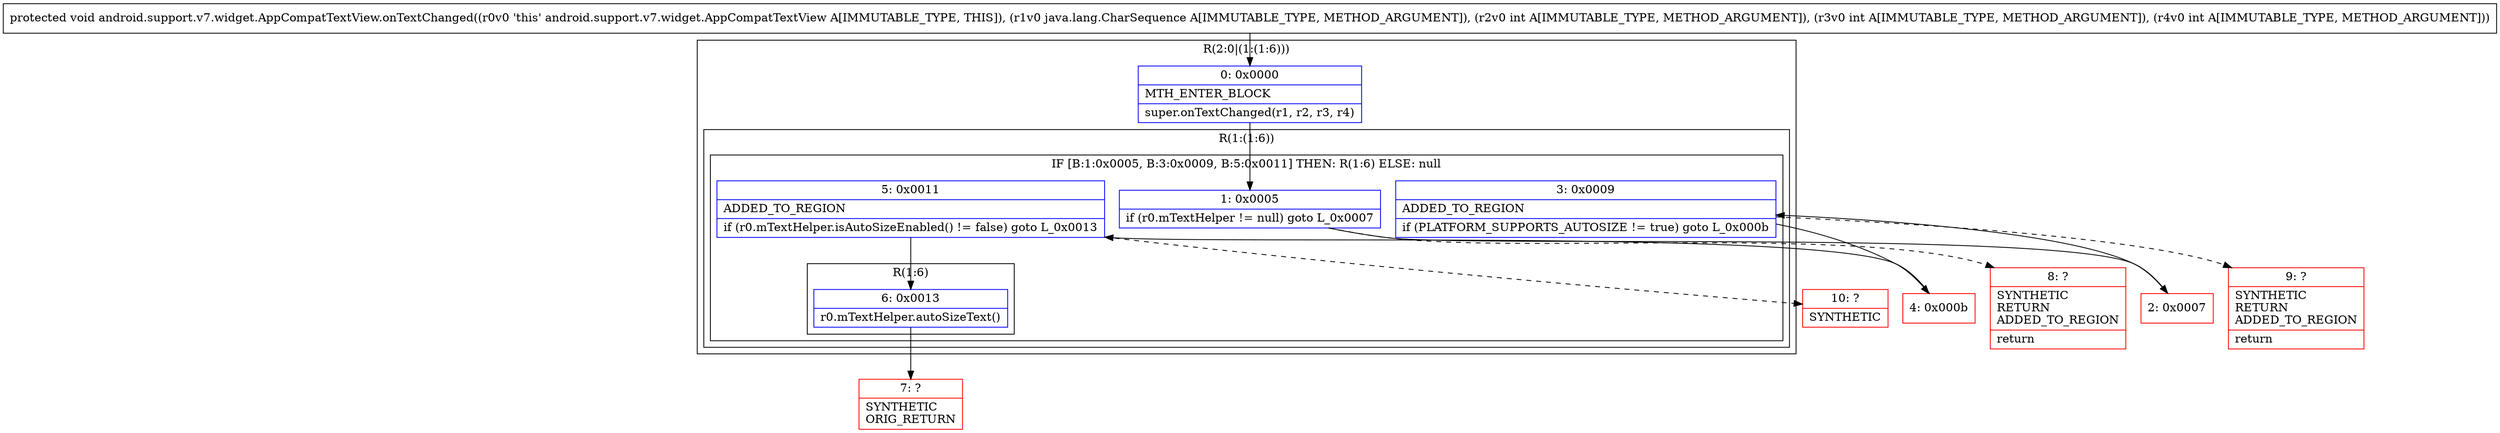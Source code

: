digraph "CFG forandroid.support.v7.widget.AppCompatTextView.onTextChanged(Ljava\/lang\/CharSequence;III)V" {
subgraph cluster_Region_1634802907 {
label = "R(2:0|(1:(1:6)))";
node [shape=record,color=blue];
Node_0 [shape=record,label="{0\:\ 0x0000|MTH_ENTER_BLOCK\l|super.onTextChanged(r1, r2, r3, r4)\l}"];
subgraph cluster_Region_966438290 {
label = "R(1:(1:6))";
node [shape=record,color=blue];
subgraph cluster_IfRegion_1454930311 {
label = "IF [B:1:0x0005, B:3:0x0009, B:5:0x0011] THEN: R(1:6) ELSE: null";
node [shape=record,color=blue];
Node_1 [shape=record,label="{1\:\ 0x0005|if (r0.mTextHelper != null) goto L_0x0007\l}"];
Node_3 [shape=record,label="{3\:\ 0x0009|ADDED_TO_REGION\l|if (PLATFORM_SUPPORTS_AUTOSIZE != true) goto L_0x000b\l}"];
Node_5 [shape=record,label="{5\:\ 0x0011|ADDED_TO_REGION\l|if (r0.mTextHelper.isAutoSizeEnabled() != false) goto L_0x0013\l}"];
subgraph cluster_Region_2111761446 {
label = "R(1:6)";
node [shape=record,color=blue];
Node_6 [shape=record,label="{6\:\ 0x0013|r0.mTextHelper.autoSizeText()\l}"];
}
}
}
}
Node_2 [shape=record,color=red,label="{2\:\ 0x0007}"];
Node_4 [shape=record,color=red,label="{4\:\ 0x000b}"];
Node_7 [shape=record,color=red,label="{7\:\ ?|SYNTHETIC\lORIG_RETURN\l}"];
Node_8 [shape=record,color=red,label="{8\:\ ?|SYNTHETIC\lRETURN\lADDED_TO_REGION\l|return\l}"];
Node_9 [shape=record,color=red,label="{9\:\ ?|SYNTHETIC\lRETURN\lADDED_TO_REGION\l|return\l}"];
Node_10 [shape=record,color=red,label="{10\:\ ?|SYNTHETIC\l}"];
MethodNode[shape=record,label="{protected void android.support.v7.widget.AppCompatTextView.onTextChanged((r0v0 'this' android.support.v7.widget.AppCompatTextView A[IMMUTABLE_TYPE, THIS]), (r1v0 java.lang.CharSequence A[IMMUTABLE_TYPE, METHOD_ARGUMENT]), (r2v0 int A[IMMUTABLE_TYPE, METHOD_ARGUMENT]), (r3v0 int A[IMMUTABLE_TYPE, METHOD_ARGUMENT]), (r4v0 int A[IMMUTABLE_TYPE, METHOD_ARGUMENT])) }"];
MethodNode -> Node_0;
Node_0 -> Node_1;
Node_1 -> Node_2;
Node_1 -> Node_8[style=dashed];
Node_3 -> Node_4;
Node_3 -> Node_9[style=dashed];
Node_5 -> Node_6;
Node_5 -> Node_10[style=dashed];
Node_6 -> Node_7;
Node_2 -> Node_3;
Node_4 -> Node_5;
}

